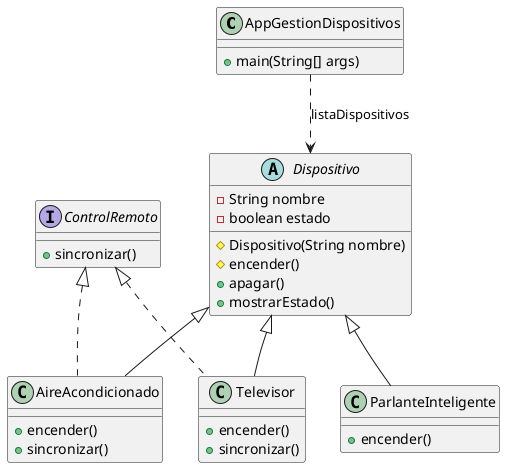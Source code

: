 @startuml

class AppGestionDispositivos {
    + main(String[] args)
}

abstract class Dispositivo {
    - String nombre
    - boolean estado
    # Dispositivo(String nombre)
    # encender()
    + apagar()
    + mostrarEstado()
}

interface ControlRemoto {
    +sincronizar()
}

class Televisor extends Dispositivo implements ControlRemoto {
    + encender()
    + sincronizar()
}

class ParlanteInteligente extends Dispositivo {
    + encender()
}

class AireAcondicionado extends Dispositivo implements ControlRemoto {
    + encender()
    + sincronizar()
}

AppGestionDispositivos ..> Dispositivo : "listaDispositivos"
Dispositivo <|-[hidden]- Televisor
Dispositivo <|-[hidden]- ParlanteInteligente
Dispositivo <|-[hidden]- AireAcondicionado

ControlRemoto -[hidden]-> Televisor
ControlRemoto -[hidden]-> AireAcondicionado

@enduml
